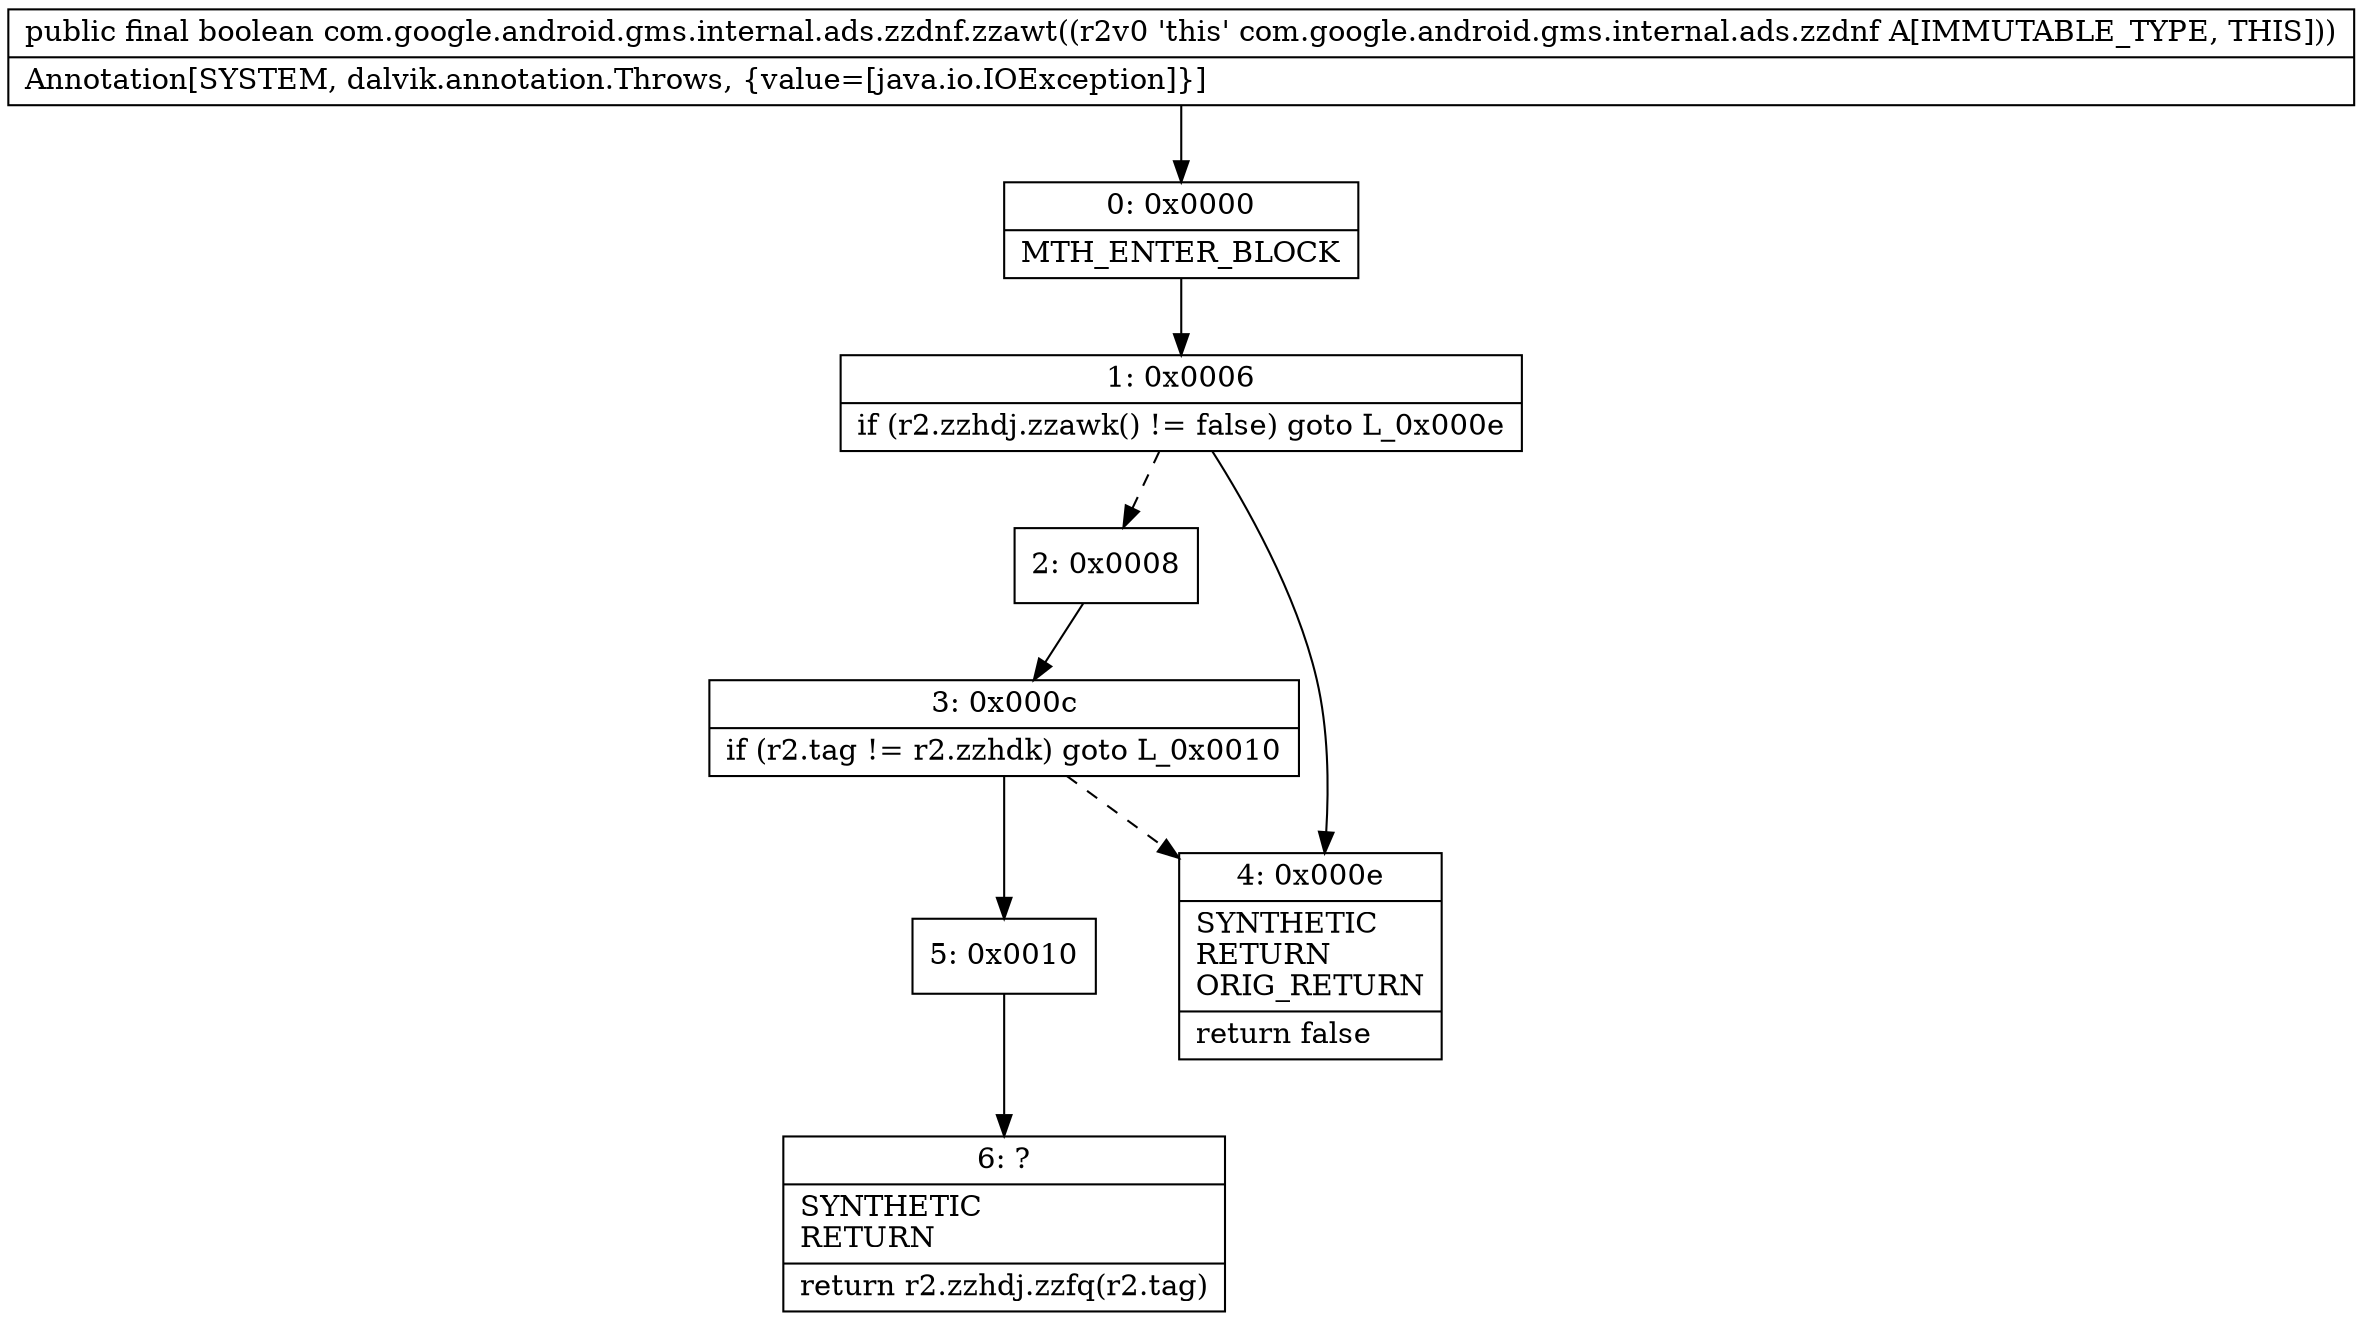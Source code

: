 digraph "CFG forcom.google.android.gms.internal.ads.zzdnf.zzawt()Z" {
Node_0 [shape=record,label="{0\:\ 0x0000|MTH_ENTER_BLOCK\l}"];
Node_1 [shape=record,label="{1\:\ 0x0006|if (r2.zzhdj.zzawk() != false) goto L_0x000e\l}"];
Node_2 [shape=record,label="{2\:\ 0x0008}"];
Node_3 [shape=record,label="{3\:\ 0x000c|if (r2.tag != r2.zzhdk) goto L_0x0010\l}"];
Node_4 [shape=record,label="{4\:\ 0x000e|SYNTHETIC\lRETURN\lORIG_RETURN\l|return false\l}"];
Node_5 [shape=record,label="{5\:\ 0x0010}"];
Node_6 [shape=record,label="{6\:\ ?|SYNTHETIC\lRETURN\l|return r2.zzhdj.zzfq(r2.tag)\l}"];
MethodNode[shape=record,label="{public final boolean com.google.android.gms.internal.ads.zzdnf.zzawt((r2v0 'this' com.google.android.gms.internal.ads.zzdnf A[IMMUTABLE_TYPE, THIS]))  | Annotation[SYSTEM, dalvik.annotation.Throws, \{value=[java.io.IOException]\}]\l}"];
MethodNode -> Node_0;
Node_0 -> Node_1;
Node_1 -> Node_2[style=dashed];
Node_1 -> Node_4;
Node_2 -> Node_3;
Node_3 -> Node_4[style=dashed];
Node_3 -> Node_5;
Node_5 -> Node_6;
}

